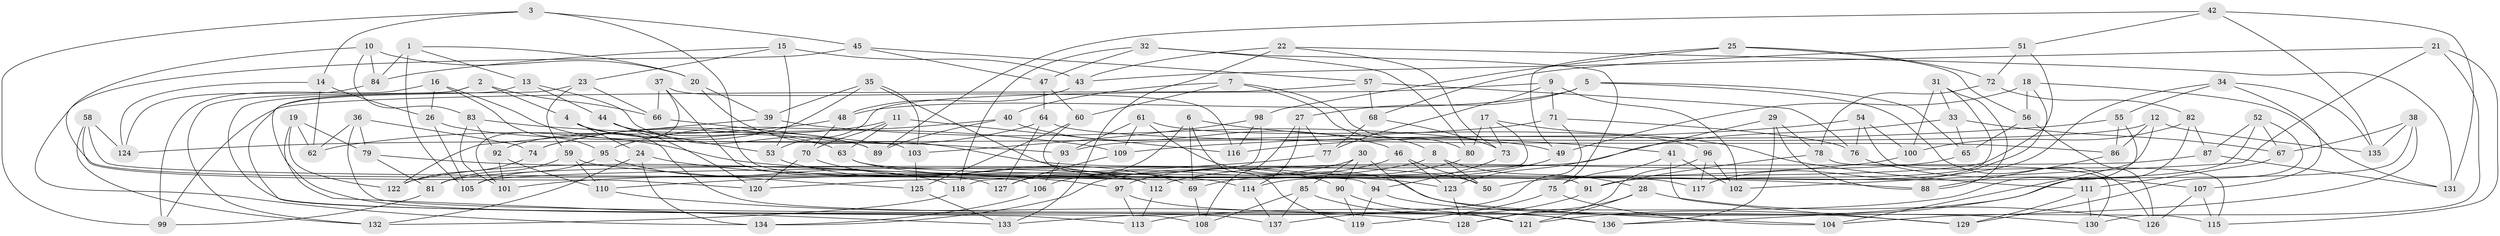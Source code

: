 // Generated by graph-tools (version 1.1) at 2025/16/03/09/25 04:16:36]
// undirected, 137 vertices, 274 edges
graph export_dot {
graph [start="1"]
  node [color=gray90,style=filled];
  1;
  2;
  3;
  4;
  5;
  6;
  7;
  8;
  9;
  10;
  11;
  12;
  13;
  14;
  15;
  16;
  17;
  18;
  19;
  20;
  21;
  22;
  23;
  24;
  25;
  26;
  27;
  28;
  29;
  30;
  31;
  32;
  33;
  34;
  35;
  36;
  37;
  38;
  39;
  40;
  41;
  42;
  43;
  44;
  45;
  46;
  47;
  48;
  49;
  50;
  51;
  52;
  53;
  54;
  55;
  56;
  57;
  58;
  59;
  60;
  61;
  62;
  63;
  64;
  65;
  66;
  67;
  68;
  69;
  70;
  71;
  72;
  73;
  74;
  75;
  76;
  77;
  78;
  79;
  80;
  81;
  82;
  83;
  84;
  85;
  86;
  87;
  88;
  89;
  90;
  91;
  92;
  93;
  94;
  95;
  96;
  97;
  98;
  99;
  100;
  101;
  102;
  103;
  104;
  105;
  106;
  107;
  108;
  109;
  110;
  111;
  112;
  113;
  114;
  115;
  116;
  117;
  118;
  119;
  120;
  121;
  122;
  123;
  124;
  125;
  126;
  127;
  128;
  129;
  130;
  131;
  132;
  133;
  134;
  135;
  136;
  137;
  1 -- 13;
  1 -- 105;
  1 -- 20;
  1 -- 84;
  2 -- 113;
  2 -- 66;
  2 -- 4;
  2 -- 132;
  3 -- 112;
  3 -- 99;
  3 -- 14;
  3 -- 45;
  4 -- 121;
  4 -- 89;
  4 -- 24;
  5 -- 126;
  5 -- 48;
  5 -- 27;
  5 -- 65;
  6 -- 69;
  6 -- 41;
  6 -- 127;
  6 -- 119;
  7 -- 8;
  7 -- 80;
  7 -- 60;
  7 -- 40;
  8 -- 50;
  8 -- 28;
  8 -- 122;
  9 -- 53;
  9 -- 102;
  9 -- 77;
  9 -- 71;
  10 -- 20;
  10 -- 84;
  10 -- 83;
  10 -- 106;
  11 -- 63;
  11 -- 74;
  11 -- 70;
  11 -- 116;
  12 -- 135;
  12 -- 113;
  12 -- 93;
  12 -- 86;
  13 -- 44;
  13 -- 137;
  13 -- 89;
  14 -- 26;
  14 -- 62;
  14 -- 124;
  15 -- 23;
  15 -- 43;
  15 -- 84;
  15 -- 53;
  16 -- 99;
  16 -- 95;
  16 -- 26;
  16 -- 88;
  17 -- 111;
  17 -- 80;
  17 -- 73;
  17 -- 118;
  18 -- 117;
  18 -- 49;
  18 -- 131;
  18 -- 56;
  19 -- 122;
  19 -- 133;
  19 -- 62;
  19 -- 79;
  20 -- 39;
  20 -- 50;
  21 -- 115;
  21 -- 102;
  21 -- 43;
  21 -- 130;
  22 -- 73;
  22 -- 133;
  22 -- 131;
  22 -- 43;
  23 -- 108;
  23 -- 66;
  23 -- 59;
  24 -- 97;
  24 -- 134;
  24 -- 132;
  25 -- 56;
  25 -- 72;
  25 -- 98;
  25 -- 49;
  26 -- 105;
  26 -- 93;
  27 -- 77;
  27 -- 114;
  27 -- 108;
  28 -- 121;
  28 -- 128;
  28 -- 126;
  29 -- 88;
  29 -- 123;
  29 -- 136;
  29 -- 78;
  30 -- 90;
  30 -- 106;
  30 -- 104;
  30 -- 85;
  31 -- 88;
  31 -- 100;
  31 -- 33;
  31 -- 117;
  32 -- 118;
  32 -- 47;
  32 -- 80;
  32 -- 75;
  33 -- 65;
  33 -- 81;
  33 -- 67;
  34 -- 107;
  34 -- 50;
  34 -- 55;
  34 -- 135;
  35 -- 92;
  35 -- 90;
  35 -- 39;
  35 -- 103;
  36 -- 115;
  36 -- 74;
  36 -- 79;
  36 -- 62;
  37 -- 127;
  37 -- 101;
  37 -- 66;
  37 -- 116;
  38 -- 104;
  38 -- 121;
  38 -- 67;
  38 -- 135;
  39 -- 122;
  39 -- 49;
  40 -- 89;
  40 -- 46;
  40 -- 95;
  41 -- 129;
  41 -- 102;
  41 -- 75;
  42 -- 51;
  42 -- 131;
  42 -- 89;
  42 -- 135;
  43 -- 48;
  44 -- 63;
  44 -- 53;
  44 -- 120;
  45 -- 134;
  45 -- 57;
  45 -- 47;
  46 -- 134;
  46 -- 50;
  46 -- 123;
  47 -- 60;
  47 -- 64;
  48 -- 62;
  48 -- 70;
  49 -- 69;
  51 -- 72;
  51 -- 114;
  51 -- 68;
  52 -- 67;
  52 -- 87;
  52 -- 91;
  52 -- 129;
  53 -- 69;
  54 -- 116;
  54 -- 100;
  54 -- 115;
  54 -- 76;
  55 -- 86;
  55 -- 104;
  55 -- 109;
  56 -- 126;
  56 -- 65;
  57 -- 99;
  57 -- 68;
  57 -- 76;
  58 -- 91;
  58 -- 132;
  58 -- 124;
  58 -- 120;
  59 -- 125;
  59 -- 110;
  59 -- 81;
  60 -- 94;
  60 -- 125;
  61 -- 96;
  61 -- 93;
  61 -- 109;
  61 -- 130;
  63 -- 117;
  63 -- 123;
  64 -- 86;
  64 -- 74;
  64 -- 127;
  65 -- 112;
  66 -- 103;
  67 -- 111;
  68 -- 77;
  68 -- 73;
  69 -- 108;
  70 -- 112;
  70 -- 120;
  71 -- 76;
  71 -- 133;
  71 -- 124;
  72 -- 78;
  72 -- 82;
  73 -- 94;
  74 -- 122;
  75 -- 104;
  75 -- 119;
  76 -- 107;
  77 -- 110;
  78 -- 130;
  78 -- 91;
  79 -- 114;
  79 -- 81;
  80 -- 97;
  81 -- 99;
  82 -- 100;
  82 -- 87;
  82 -- 136;
  83 -- 109;
  83 -- 92;
  83 -- 101;
  84 -- 124;
  85 -- 137;
  85 -- 108;
  85 -- 136;
  86 -- 88;
  87 -- 105;
  87 -- 131;
  90 -- 121;
  90 -- 119;
  91 -- 137;
  92 -- 110;
  92 -- 101;
  93 -- 106;
  94 -- 119;
  94 -- 129;
  95 -- 105;
  95 -- 118;
  96 -- 117;
  96 -- 128;
  96 -- 102;
  97 -- 136;
  97 -- 113;
  98 -- 103;
  98 -- 120;
  98 -- 116;
  100 -- 101;
  103 -- 125;
  106 -- 134;
  107 -- 126;
  107 -- 115;
  109 -- 127;
  110 -- 128;
  111 -- 130;
  111 -- 129;
  112 -- 113;
  114 -- 137;
  118 -- 132;
  123 -- 128;
  125 -- 133;
}
